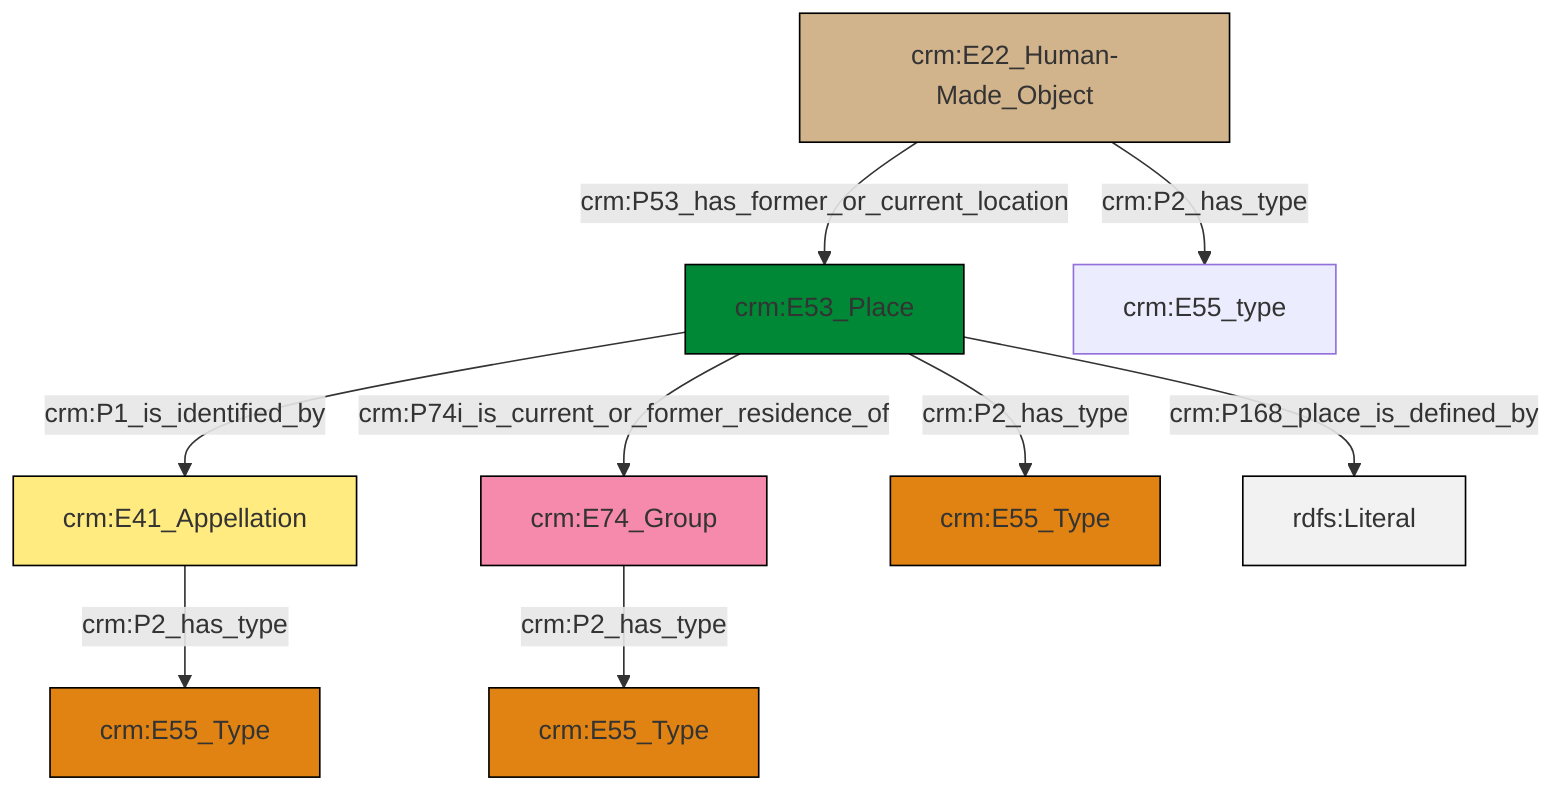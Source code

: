 graph TD
classDef Literal fill:#f2f2f2,stroke:#000000;
classDef CRM_Entity fill:#FFFFFF,stroke:#000000;
classDef Temporal_Entity fill:#00C9E6, stroke:#000000;
classDef Type fill:#E18312, stroke:#000000;
classDef Time-Span fill:#2C9C91, stroke:#000000;
classDef Appellation fill:#FFEB7F, stroke:#000000;
classDef Place fill:#008836, stroke:#000000;
classDef Persistent_Item fill:#B266B2, stroke:#000000;
classDef Conceptual_Object fill:#FFD700, stroke:#000000;
classDef Physical_Thing fill:#D2B48C, stroke:#000000;
classDef Actor fill:#f58aad, stroke:#000000;
classDef PC_Classes fill:#4ce600, stroke:#000000;
classDef Multi fill:#cccccc,stroke:#000000;

0["crm:E53_Place"]:::Place -->|crm:P1_is_identified_by| 1["crm:E41_Appellation"]:::Appellation
3["crm:E74_Group"]:::Actor -->|crm:P2_has_type| 4["crm:E55_Type"]:::Type
7["crm:E22_Human-Made_Object"]:::Physical_Thing -->|crm:P2_has_type| 8["crm:E55_type"]:::Default
0["crm:E53_Place"]:::Place -->|crm:P2_has_type| 9["crm:E55_Type"]:::Type
0["crm:E53_Place"]:::Place -->|crm:P168_place_is_defined_by| 13[rdfs:Literal]:::Literal
7["crm:E22_Human-Made_Object"]:::Physical_Thing -->|crm:P53_has_former_or_current_location| 0["crm:E53_Place"]:::Place
0["crm:E53_Place"]:::Place -->|crm:P74i_is_current_or_former_residence_of| 3["crm:E74_Group"]:::Actor
1["crm:E41_Appellation"]:::Appellation -->|crm:P2_has_type| 5["crm:E55_Type"]:::Type